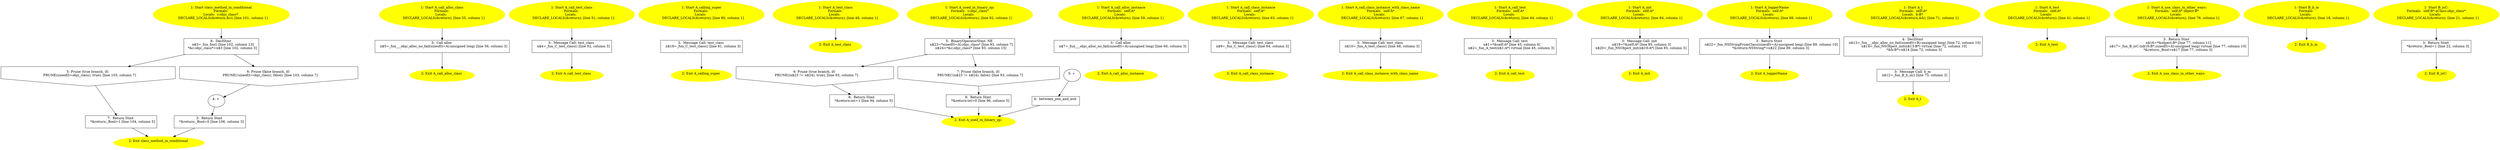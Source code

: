 /* @generated */
digraph cfg {
"class_method_in_conditional.2a19b0bd8eafdb3235f52585a49ef84a_1" [label="1: Start class_method_in_conditional\nFormals: \nLocals:  c:objc_class* \n   DECLARE_LOCALS(&return,&c); [line 101, column 1]\n " color=yellow style=filled]
	

	 "class_method_in_conditional.2a19b0bd8eafdb3235f52585a49ef84a_1" -> "class_method_in_conditional.2a19b0bd8eafdb3235f52585a49ef84a_8" ;
"class_method_in_conditional.2a19b0bd8eafdb3235f52585a49ef84a_2" [label="2: Exit class_method_in_conditional \n  " color=yellow style=filled]
	

"class_method_in_conditional.2a19b0bd8eafdb3235f52585a49ef84a_3" [label="3:  Return Stmt \n   *&return:_Bool=0 [line 106, column 3]\n " shape="box"]
	

	 "class_method_in_conditional.2a19b0bd8eafdb3235f52585a49ef84a_3" -> "class_method_in_conditional.2a19b0bd8eafdb3235f52585a49ef84a_2" ;
"class_method_in_conditional.2a19b0bd8eafdb3235f52585a49ef84a_4" [label="4: + \n  " ]
	

	 "class_method_in_conditional.2a19b0bd8eafdb3235f52585a49ef84a_4" -> "class_method_in_conditional.2a19b0bd8eafdb3235f52585a49ef84a_3" ;
"class_method_in_conditional.2a19b0bd8eafdb3235f52585a49ef84a_5" [label="5: Prune (true branch, if) \n   PRUNE(sizeof(t=objc_class), true); [line 103, column 7]\n " shape="invhouse"]
	

	 "class_method_in_conditional.2a19b0bd8eafdb3235f52585a49ef84a_5" -> "class_method_in_conditional.2a19b0bd8eafdb3235f52585a49ef84a_7" ;
"class_method_in_conditional.2a19b0bd8eafdb3235f52585a49ef84a_6" [label="6: Prune (false branch, if) \n   PRUNE(!sizeof(t=objc_class), false); [line 103, column 7]\n " shape="invhouse"]
	

	 "class_method_in_conditional.2a19b0bd8eafdb3235f52585a49ef84a_6" -> "class_method_in_conditional.2a19b0bd8eafdb3235f52585a49ef84a_4" ;
"class_method_in_conditional.2a19b0bd8eafdb3235f52585a49ef84a_7" [label="7:  Return Stmt \n   *&return:_Bool=1 [line 104, column 5]\n " shape="box"]
	

	 "class_method_in_conditional.2a19b0bd8eafdb3235f52585a49ef84a_7" -> "class_method_in_conditional.2a19b0bd8eafdb3235f52585a49ef84a_2" ;
"class_method_in_conditional.2a19b0bd8eafdb3235f52585a49ef84a_8" [label="8:  DeclStmt \n   n$3=_fun_foo() [line 102, column 13]\n  *&c:objc_class*=n$3 [line 102, column 3]\n " shape="box"]
	

	 "class_method_in_conditional.2a19b0bd8eafdb3235f52585a49ef84a_8" -> "class_method_in_conditional.2a19b0bd8eafdb3235f52585a49ef84a_5" ;
	 "class_method_in_conditional.2a19b0bd8eafdb3235f52585a49ef84a_8" -> "class_method_in_conditional.2a19b0bd8eafdb3235f52585a49ef84a_6" ;
"call_alloc_class#A#class.0cef99601cab56333305f5f96f227079_1" [label="1: Start A_call_alloc_class\nFormals: \nLocals:  \n   DECLARE_LOCALS(&return); [line 55, column 1]\n " color=yellow style=filled]
	

	 "call_alloc_class#A#class.0cef99601cab56333305f5f96f227079_1" -> "call_alloc_class#A#class.0cef99601cab56333305f5f96f227079_3" ;
"call_alloc_class#A#class.0cef99601cab56333305f5f96f227079_2" [label="2: Exit A_call_alloc_class \n  " color=yellow style=filled]
	

"call_alloc_class#A#class.0cef99601cab56333305f5f96f227079_3" [label="3:  Call alloc \n   n$5=_fun___objc_alloc_no_fail(sizeof(t=A):unsigned long) [line 56, column 3]\n " shape="box"]
	

	 "call_alloc_class#A#class.0cef99601cab56333305f5f96f227079_3" -> "call_alloc_class#A#class.0cef99601cab56333305f5f96f227079_2" ;
"call_test_class#A#class.cc4e8c6ada1c4f85dad976d179e36c9a_1" [label="1: Start A_call_test_class\nFormals: \nLocals:  \n   DECLARE_LOCALS(&return); [line 51, column 1]\n " color=yellow style=filled]
	

	 "call_test_class#A#class.cc4e8c6ada1c4f85dad976d179e36c9a_1" -> "call_test_class#A#class.cc4e8c6ada1c4f85dad976d179e36c9a_3" ;
"call_test_class#A#class.cc4e8c6ada1c4f85dad976d179e36c9a_2" [label="2: Exit A_call_test_class \n  " color=yellow style=filled]
	

"call_test_class#A#class.cc4e8c6ada1c4f85dad976d179e36c9a_3" [label="3:  Message Call: test_class \n   n$4=_fun_C_test_class() [line 52, column 3]\n " shape="box"]
	

	 "call_test_class#A#class.cc4e8c6ada1c4f85dad976d179e36c9a_3" -> "call_test_class#A#class.cc4e8c6ada1c4f85dad976d179e36c9a_2" ;
"calling_super#A#class.0edc1d1d1c4ade7cd9adaa77e7322ad1_1" [label="1: Start A_calling_super\nFormals: \nLocals:  \n   DECLARE_LOCALS(&return); [line 80, column 1]\n " color=yellow style=filled]
	

	 "calling_super#A#class.0edc1d1d1c4ade7cd9adaa77e7322ad1_1" -> "calling_super#A#class.0edc1d1d1c4ade7cd9adaa77e7322ad1_3" ;
"calling_super#A#class.0edc1d1d1c4ade7cd9adaa77e7322ad1_2" [label="2: Exit A_calling_super \n  " color=yellow style=filled]
	

"calling_super#A#class.0edc1d1d1c4ade7cd9adaa77e7322ad1_3" [label="3:  Message Call: test_class \n   n$18=_fun_C_test_class() [line 81, column 3]\n " shape="box"]
	

	 "calling_super#A#class.0edc1d1d1c4ade7cd9adaa77e7322ad1_3" -> "calling_super#A#class.0edc1d1d1c4ade7cd9adaa77e7322ad1_2" ;
"test_class#A#class.97324b18f626e66a3c32cec03286eb8d_1" [label="1: Start A_test_class\nFormals: \nLocals:  \n   DECLARE_LOCALS(&return); [line 48, column 1]\n " color=yellow style=filled]
	

	 "test_class#A#class.97324b18f626e66a3c32cec03286eb8d_1" -> "test_class#A#class.97324b18f626e66a3c32cec03286eb8d_2" ;
"test_class#A#class.97324b18f626e66a3c32cec03286eb8d_2" [label="2: Exit A_test_class \n  " color=yellow style=filled]
	

"used_in_binary_op:#A(struct objc_class)#class.da9fc6494d494952f5246c6cf4478263_1" [label="1: Start A_used_in_binary_op:\nFormals:  c:objc_class*\nLocals:  \n   DECLARE_LOCALS(&return); [line 92, column 1]\n " color=yellow style=filled]
	

	 "used_in_binary_op:#A(struct objc_class)#class.da9fc6494d494952f5246c6cf4478263_1" -> "used_in_binary_op:#A(struct objc_class)#class.da9fc6494d494952f5246c6cf4478263_5" ;
"used_in_binary_op:#A(struct objc_class)#class.da9fc6494d494952f5246c6cf4478263_2" [label="2: Exit A_used_in_binary_op: \n  " color=yellow style=filled]
	

"used_in_binary_op:#A(struct objc_class)#class.da9fc6494d494952f5246c6cf4478263_3" [label="3: + \n  " ]
	

	 "used_in_binary_op:#A(struct objc_class)#class.da9fc6494d494952f5246c6cf4478263_3" -> "used_in_binary_op:#A(struct objc_class)#class.da9fc6494d494952f5246c6cf4478263_4" ;
"used_in_binary_op:#A(struct objc_class)#class.da9fc6494d494952f5246c6cf4478263_4" [label="4:  between_join_and_exit \n  " shape="box"]
	

	 "used_in_binary_op:#A(struct objc_class)#class.da9fc6494d494952f5246c6cf4478263_4" -> "used_in_binary_op:#A(struct objc_class)#class.da9fc6494d494952f5246c6cf4478263_2" ;
"used_in_binary_op:#A(struct objc_class)#class.da9fc6494d494952f5246c6cf4478263_5" [label="5:  BinaryOperatorStmt: NE \n   n$23=*sizeof(t=A):objc_class* [line 93, column 7]\n  n$24=*&c:objc_class* [line 93, column 15]\n " shape="box"]
	

	 "used_in_binary_op:#A(struct objc_class)#class.da9fc6494d494952f5246c6cf4478263_5" -> "used_in_binary_op:#A(struct objc_class)#class.da9fc6494d494952f5246c6cf4478263_6" ;
	 "used_in_binary_op:#A(struct objc_class)#class.da9fc6494d494952f5246c6cf4478263_5" -> "used_in_binary_op:#A(struct objc_class)#class.da9fc6494d494952f5246c6cf4478263_7" ;
"used_in_binary_op:#A(struct objc_class)#class.da9fc6494d494952f5246c6cf4478263_6" [label="6: Prune (true branch, if) \n   PRUNE((n$23 != n$24), true); [line 93, column 7]\n " shape="invhouse"]
	

	 "used_in_binary_op:#A(struct objc_class)#class.da9fc6494d494952f5246c6cf4478263_6" -> "used_in_binary_op:#A(struct objc_class)#class.da9fc6494d494952f5246c6cf4478263_8" ;
"used_in_binary_op:#A(struct objc_class)#class.da9fc6494d494952f5246c6cf4478263_7" [label="7: Prune (false branch, if) \n   PRUNE(!(n$23 != n$24), false); [line 93, column 7]\n " shape="invhouse"]
	

	 "used_in_binary_op:#A(struct objc_class)#class.da9fc6494d494952f5246c6cf4478263_7" -> "used_in_binary_op:#A(struct objc_class)#class.da9fc6494d494952f5246c6cf4478263_9" ;
"used_in_binary_op:#A(struct objc_class)#class.da9fc6494d494952f5246c6cf4478263_8" [label="8:  Return Stmt \n   *&return:int=1 [line 94, column 5]\n " shape="box"]
	

	 "used_in_binary_op:#A(struct objc_class)#class.da9fc6494d494952f5246c6cf4478263_8" -> "used_in_binary_op:#A(struct objc_class)#class.da9fc6494d494952f5246c6cf4478263_2" ;
"used_in_binary_op:#A(struct objc_class)#class.da9fc6494d494952f5246c6cf4478263_9" [label="9:  Return Stmt \n   *&return:int=0 [line 96, column 5]\n " shape="box"]
	

	 "used_in_binary_op:#A(struct objc_class)#class.da9fc6494d494952f5246c6cf4478263_9" -> "used_in_binary_op:#A(struct objc_class)#class.da9fc6494d494952f5246c6cf4478263_2" ;
"call_alloc_instance#A#instance.70a20314d55f22fb46408deb70d9aabb_1" [label="1: Start A_call_alloc_instance\nFormals:  self:A*\nLocals:  \n   DECLARE_LOCALS(&return); [line 59, column 1]\n " color=yellow style=filled]
	

	 "call_alloc_instance#A#instance.70a20314d55f22fb46408deb70d9aabb_1" -> "call_alloc_instance#A#instance.70a20314d55f22fb46408deb70d9aabb_3" ;
"call_alloc_instance#A#instance.70a20314d55f22fb46408deb70d9aabb_2" [label="2: Exit A_call_alloc_instance \n  " color=yellow style=filled]
	

"call_alloc_instance#A#instance.70a20314d55f22fb46408deb70d9aabb_3" [label="3:  Call alloc \n   n$7=_fun___objc_alloc_no_fail(sizeof(t=A):unsigned long) [line 60, column 3]\n " shape="box"]
	

	 "call_alloc_instance#A#instance.70a20314d55f22fb46408deb70d9aabb_3" -> "call_alloc_instance#A#instance.70a20314d55f22fb46408deb70d9aabb_2" ;
"call_class_instance#A#instance.eb1ae02cd94582eb1fc7cb426794f9f0_1" [label="1: Start A_call_class_instance\nFormals:  self:A*\nLocals:  \n   DECLARE_LOCALS(&return); [line 63, column 1]\n " color=yellow style=filled]
	

	 "call_class_instance#A#instance.eb1ae02cd94582eb1fc7cb426794f9f0_1" -> "call_class_instance#A#instance.eb1ae02cd94582eb1fc7cb426794f9f0_3" ;
"call_class_instance#A#instance.eb1ae02cd94582eb1fc7cb426794f9f0_2" [label="2: Exit A_call_class_instance \n  " color=yellow style=filled]
	

"call_class_instance#A#instance.eb1ae02cd94582eb1fc7cb426794f9f0_3" [label="3:  Message Call: test_class \n   n$9=_fun_C_test_class() [line 64, column 3]\n " shape="box"]
	

	 "call_class_instance#A#instance.eb1ae02cd94582eb1fc7cb426794f9f0_3" -> "call_class_instance#A#instance.eb1ae02cd94582eb1fc7cb426794f9f0_2" ;
"call_class_instance_with_class_name#A#instance.1baf88c0fb5549c04909fab0bed63c39_1" [label="1: Start A_call_class_instance_with_class_name\nFormals:  self:A*\nLocals:  \n   DECLARE_LOCALS(&return); [line 67, column 1]\n " color=yellow style=filled]
	

	 "call_class_instance_with_class_name#A#instance.1baf88c0fb5549c04909fab0bed63c39_1" -> "call_class_instance_with_class_name#A#instance.1baf88c0fb5549c04909fab0bed63c39_3" ;
"call_class_instance_with_class_name#A#instance.1baf88c0fb5549c04909fab0bed63c39_2" [label="2: Exit A_call_class_instance_with_class_name \n  " color=yellow style=filled]
	

"call_class_instance_with_class_name#A#instance.1baf88c0fb5549c04909fab0bed63c39_3" [label="3:  Message Call: test_class \n   n$10=_fun_A_test_class() [line 68, column 3]\n " shape="box"]
	

	 "call_class_instance_with_class_name#A#instance.1baf88c0fb5549c04909fab0bed63c39_3" -> "call_class_instance_with_class_name#A#instance.1baf88c0fb5549c04909fab0bed63c39_2" ;
"call_test#A#instance.41031d78ab8c6914ebc9851c442cbd4e_1" [label="1: Start A_call_test\nFormals:  self:A*\nLocals:  \n   DECLARE_LOCALS(&return); [line 44, column 1]\n " color=yellow style=filled]
	

	 "call_test#A#instance.41031d78ab8c6914ebc9851c442cbd4e_1" -> "call_test#A#instance.41031d78ab8c6914ebc9851c442cbd4e_3" ;
"call_test#A#instance.41031d78ab8c6914ebc9851c442cbd4e_2" [label="2: Exit A_call_test \n  " color=yellow style=filled]
	

"call_test#A#instance.41031d78ab8c6914ebc9851c442cbd4e_3" [label="3:  Message Call: test \n   n$1=*&self:A* [line 45, column 4]\n  n$2=_fun_A_test(n$1:A*) virtual [line 45, column 3]\n " shape="box"]
	

	 "call_test#A#instance.41031d78ab8c6914ebc9851c442cbd4e_3" -> "call_test#A#instance.41031d78ab8c6914ebc9851c442cbd4e_2" ;
"init#A#instance.eee79aaaddd644404e17691a7e7d809a_1" [label="1: Start A_init\nFormals:  self:A*\nLocals:  \n   DECLARE_LOCALS(&return); [line 84, column 1]\n " color=yellow style=filled]
	

	 "init#A#instance.eee79aaaddd644404e17691a7e7d809a_1" -> "init#A#instance.eee79aaaddd644404e17691a7e7d809a_3" ;
"init#A#instance.eee79aaaddd644404e17691a7e7d809a_2" [label="2: Exit A_init \n  " color=yellow style=filled]
	

"init#A#instance.eee79aaaddd644404e17691a7e7d809a_3" [label="3:  Message Call: init \n   n$19=*&self:A* [line 85, column 3]\n  n$20=_fun_NSObject_init(n$19:A*) [line 85, column 3]\n " shape="box"]
	

	 "init#A#instance.eee79aaaddd644404e17691a7e7d809a_3" -> "init#A#instance.eee79aaaddd644404e17691a7e7d809a_2" ;
"loggerName#A#instance.36b9a42412bcf7d8d3f8397eb2bcb555_1" [label="1: Start A_loggerName\nFormals:  self:A*\nLocals:  \n   DECLARE_LOCALS(&return); [line 88, column 1]\n " color=yellow style=filled]
	

	 "loggerName#A#instance.36b9a42412bcf7d8d3f8397eb2bcb555_1" -> "loggerName#A#instance.36b9a42412bcf7d8d3f8397eb2bcb555_3" ;
"loggerName#A#instance.36b9a42412bcf7d8d3f8397eb2bcb555_2" [label="2: Exit A_loggerName \n  " color=yellow style=filled]
	

"loggerName#A#instance.36b9a42412bcf7d8d3f8397eb2bcb555_3" [label="3:  Return Stmt \n   n$22=_fun_NSStringFromClass(sizeof(t=A):unsigned long) [line 89, column 10]\n  *&return:NSString*=n$22 [line 89, column 3]\n " shape="box"]
	

	 "loggerName#A#instance.36b9a42412bcf7d8d3f8397eb2bcb555_3" -> "loggerName#A#instance.36b9a42412bcf7d8d3f8397eb2bcb555_2" ;
"t#A#instance.e31b9a7bced712626784e2860af1a31b_1" [label="1: Start A_t\nFormals:  self:A*\nLocals:  b:B* \n   DECLARE_LOCALS(&return,&b); [line 71, column 1]\n " color=yellow style=filled]
	

	 "t#A#instance.e31b9a7bced712626784e2860af1a31b_1" -> "t#A#instance.e31b9a7bced712626784e2860af1a31b_4" ;
"t#A#instance.e31b9a7bced712626784e2860af1a31b_2" [label="2: Exit A_t \n  " color=yellow style=filled]
	

"t#A#instance.e31b9a7bced712626784e2860af1a31b_3" [label="3:  Message Call: b_m \n   n$12=_fun_B_b_m() [line 73, column 3]\n " shape="box"]
	

	 "t#A#instance.e31b9a7bced712626784e2860af1a31b_3" -> "t#A#instance.e31b9a7bced712626784e2860af1a31b_2" ;
"t#A#instance.e31b9a7bced712626784e2860af1a31b_4" [label="4:  DeclStmt \n   n$13=_fun___objc_alloc_no_fail(sizeof(t=B):unsigned long) [line 72, column 10]\n  n$14=_fun_NSObject_init(n$13:B*) virtual [line 72, column 10]\n  *&b:B*=n$14 [line 72, column 3]\n " shape="box"]
	

	 "t#A#instance.e31b9a7bced712626784e2860af1a31b_4" -> "t#A#instance.e31b9a7bced712626784e2860af1a31b_3" ;
"test#A#instance.561395dd5ffb844cbbb6c52cf21ce047_1" [label="1: Start A_test\nFormals:  self:A*\nLocals:  \n   DECLARE_LOCALS(&return); [line 41, column 1]\n " color=yellow style=filled]
	

	 "test#A#instance.561395dd5ffb844cbbb6c52cf21ce047_1" -> "test#A#instance.561395dd5ffb844cbbb6c52cf21ce047_2" ;
"test#A#instance.561395dd5ffb844cbbb6c52cf21ce047_2" [label="2: Exit A_test \n  " color=yellow style=filled]
	

"use_class_in_other_ways:#A(class B)#instance.7a96604c2c855db834d214f72f83a306_1" [label="1: Start A_use_class_in_other_ways:\nFormals:  self:A* object:B*\nLocals:  \n   DECLARE_LOCALS(&return); [line 76, column 1]\n " color=yellow style=filled]
	

	 "use_class_in_other_ways:#A(class B)#instance.7a96604c2c855db834d214f72f83a306_1" -> "use_class_in_other_ways:#A(class B)#instance.7a96604c2c855db834d214f72f83a306_3" ;
"use_class_in_other_ways:#A(class B)#instance.7a96604c2c855db834d214f72f83a306_2" [label="2: Exit A_use_class_in_other_ways: \n  " color=yellow style=filled]
	

"use_class_in_other_ways:#A(class B)#instance.7a96604c2c855db834d214f72f83a306_3" [label="3:  Return Stmt \n   n$16=*&object:B* [line 77, column 11]\n  n$17=_fun_B_isC:(n$16:B*,sizeof(t=A):unsigned long) virtual [line 77, column 10]\n  *&return:_Bool=n$17 [line 77, column 3]\n " shape="box"]
	

	 "use_class_in_other_ways:#A(class B)#instance.7a96604c2c855db834d214f72f83a306_3" -> "use_class_in_other_ways:#A(class B)#instance.7a96604c2c855db834d214f72f83a306_2" ;
"b_m#B#class.82af96ad418803b2f96fc1bfa1572c10_1" [label="1: Start B_b_m\nFormals: \nLocals:  \n   DECLARE_LOCALS(&return); [line 18, column 1]\n " color=yellow style=filled]
	

	 "b_m#B#class.82af96ad418803b2f96fc1bfa1572c10_1" -> "b_m#B#class.82af96ad418803b2f96fc1bfa1572c10_2" ;
"b_m#B#class.82af96ad418803b2f96fc1bfa1572c10_2" [label="2: Exit B_b_m \n  " color=yellow style=filled]
	

"isC:#B(struct objc_class)#instance.ab14fb7a19510df6032d65aa27b0f12d_1" [label="1: Start B_isC:\nFormals:  self:B* aClass:objc_class*\nLocals:  \n   DECLARE_LOCALS(&return); [line 21, column 1]\n " color=yellow style=filled]
	

	 "isC:#B(struct objc_class)#instance.ab14fb7a19510df6032d65aa27b0f12d_1" -> "isC:#B(struct objc_class)#instance.ab14fb7a19510df6032d65aa27b0f12d_3" ;
"isC:#B(struct objc_class)#instance.ab14fb7a19510df6032d65aa27b0f12d_2" [label="2: Exit B_isC: \n  " color=yellow style=filled]
	

"isC:#B(struct objc_class)#instance.ab14fb7a19510df6032d65aa27b0f12d_3" [label="3:  Return Stmt \n   *&return:_Bool=1 [line 22, column 3]\n " shape="box"]
	

	 "isC:#B(struct objc_class)#instance.ab14fb7a19510df6032d65aa27b0f12d_3" -> "isC:#B(struct objc_class)#instance.ab14fb7a19510df6032d65aa27b0f12d_2" ;
}
